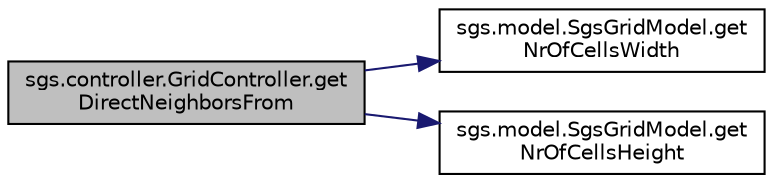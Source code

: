digraph "sgs.controller.GridController.getDirectNeighborsFrom"
{
  edge [fontname="Helvetica",fontsize="10",labelfontname="Helvetica",labelfontsize="10"];
  node [fontname="Helvetica",fontsize="10",shape=record];
  rankdir="LR";
  Node1 [label="sgs.controller.GridController.get\lDirectNeighborsFrom",height=0.2,width=0.4,color="black", fillcolor="grey75", style="filled" fontcolor="black"];
  Node1 -> Node2 [color="midnightblue",fontsize="10",style="solid",fontname="Helvetica"];
  Node2 [label="sgs.model.SgsGridModel.get\lNrOfCellsWidth",height=0.2,width=0.4,color="black", fillcolor="white", style="filled",URL="$classsgs_1_1model_1_1_sgs_grid_model.html#a4d559d431e6bffbf998e8a23d26f466f"];
  Node1 -> Node3 [color="midnightblue",fontsize="10",style="solid",fontname="Helvetica"];
  Node3 [label="sgs.model.SgsGridModel.get\lNrOfCellsHeight",height=0.2,width=0.4,color="black", fillcolor="white", style="filled",URL="$classsgs_1_1model_1_1_sgs_grid_model.html#a613cb09777314eba824339598dd709d7"];
}
